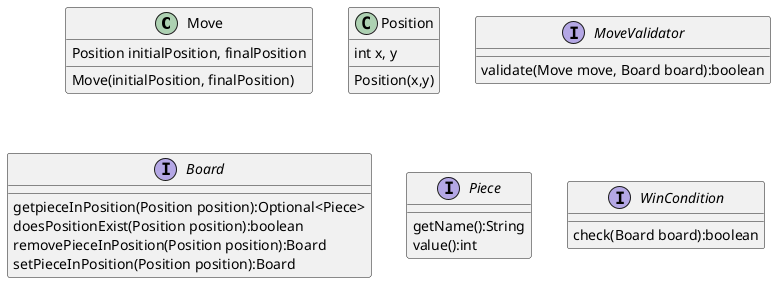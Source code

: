 @startuml Chess
class Move
Move : Position initialPosition, finalPosition
Move : Move(initialPosition, finalPosition)

class Position
Position : int x, y
Position : Position(x,y)

interface MoveValidator
MoveValidator : validate(Move move, Board board):boolean

' Piece Handler
interface Board
Board : getpieceInPosition(Position position):Optional<Piece>
Board : doesPositionExist(Position position):boolean
Board : removePieceInPosition(Position position):Board
Board : setPieceInPosition(Position position):Board

interface Piece
Piece : getName():String
Piece : value():int

interface WinCondition
WinCondition : check(Board board):boolean

@enduml